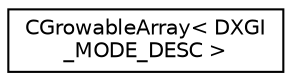 digraph "Graphical Class Hierarchy"
{
  edge [fontname="Helvetica",fontsize="10",labelfontname="Helvetica",labelfontsize="10"];
  node [fontname="Helvetica",fontsize="10",shape=record];
  rankdir="LR";
  Node1 [label="CGrowableArray\< DXGI\l_MODE_DESC \>",height=0.2,width=0.4,color="black", fillcolor="white", style="filled",URL="$class_c_growable_array.html"];
}
